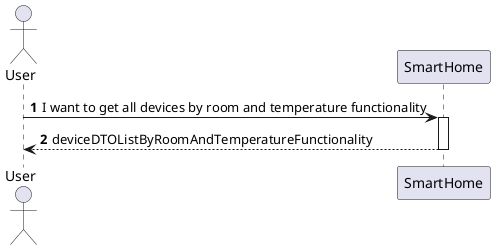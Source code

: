 @startuml
'https://plantuml.com/sequence-diagram

!pragma layout smetana

autonumber

actor "User" as User
participant "SmartHome" as SH

User -> SH : I want to get all devices by room and temperature functionality
activate SH

SH --> User : deviceDTOListByRoomAndTemperatureFunctionality
deactivate SH

@enduml